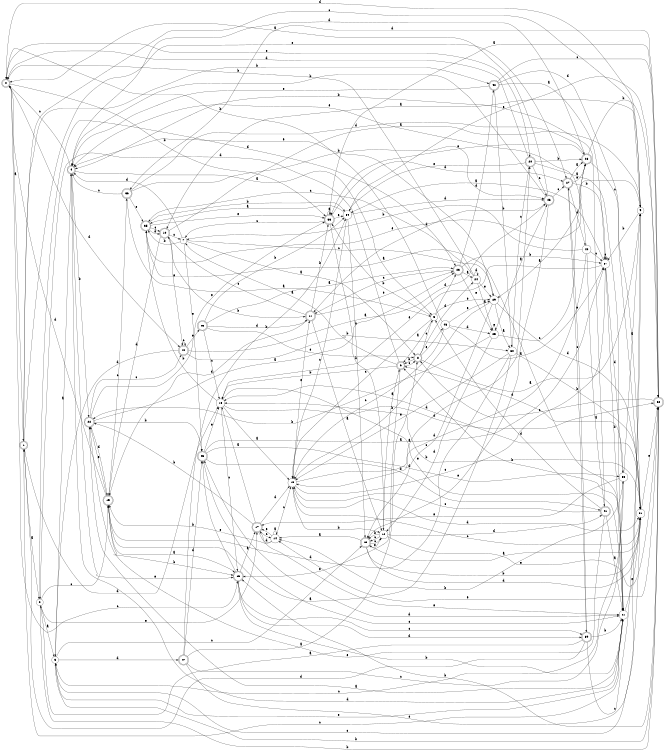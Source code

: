 digraph n39_4 {
__start0 [label="" shape="none"];

rankdir=LR;
size="8,5";

s0 [style="rounded,filled", color="black", fillcolor="white" shape="doublecircle", label="0"];
s1 [style="rounded,filled", color="black", fillcolor="white" shape="doublecircle", label="1"];
s2 [style="filled", color="black", fillcolor="white" shape="circle", label="2"];
s3 [style="filled", color="black", fillcolor="white" shape="circle", label="3"];
s4 [style="rounded,filled", color="black", fillcolor="white" shape="doublecircle", label="4"];
s5 [style="filled", color="black", fillcolor="white" shape="circle", label="5"];
s6 [style="rounded,filled", color="black", fillcolor="white" shape="doublecircle", label="6"];
s7 [style="filled", color="black", fillcolor="white" shape="circle", label="7"];
s8 [style="rounded,filled", color="black", fillcolor="white" shape="doublecircle", label="8"];
s9 [style="filled", color="black", fillcolor="white" shape="circle", label="9"];
s10 [style="rounded,filled", color="black", fillcolor="white" shape="doublecircle", label="10"];
s11 [style="rounded,filled", color="black", fillcolor="white" shape="doublecircle", label="11"];
s12 [style="filled", color="black", fillcolor="white" shape="circle", label="12"];
s13 [style="rounded,filled", color="black", fillcolor="white" shape="doublecircle", label="13"];
s14 [style="filled", color="black", fillcolor="white" shape="circle", label="14"];
s15 [style="rounded,filled", color="black", fillcolor="white" shape="doublecircle", label="15"];
s16 [style="rounded,filled", color="black", fillcolor="white" shape="doublecircle", label="16"];
s17 [style="rounded,filled", color="black", fillcolor="white" shape="doublecircle", label="17"];
s18 [style="filled", color="black", fillcolor="white" shape="circle", label="18"];
s19 [style="filled", color="black", fillcolor="white" shape="circle", label="19"];
s20 [style="rounded,filled", color="black", fillcolor="white" shape="doublecircle", label="20"];
s21 [style="filled", color="black", fillcolor="white" shape="circle", label="21"];
s22 [style="rounded,filled", color="black", fillcolor="white" shape="doublecircle", label="22"];
s23 [style="rounded,filled", color="black", fillcolor="white" shape="doublecircle", label="23"];
s24 [style="filled", color="black", fillcolor="white" shape="circle", label="24"];
s25 [style="filled", color="black", fillcolor="white" shape="circle", label="25"];
s26 [style="rounded,filled", color="black", fillcolor="white" shape="doublecircle", label="26"];
s27 [style="rounded,filled", color="black", fillcolor="white" shape="doublecircle", label="27"];
s28 [style="rounded,filled", color="black", fillcolor="white" shape="doublecircle", label="28"];
s29 [style="filled", color="black", fillcolor="white" shape="circle", label="29"];
s30 [style="filled", color="black", fillcolor="white" shape="circle", label="30"];
s31 [style="filled", color="black", fillcolor="white" shape="circle", label="31"];
s32 [style="rounded,filled", color="black", fillcolor="white" shape="doublecircle", label="32"];
s33 [style="rounded,filled", color="black", fillcolor="white" shape="doublecircle", label="33"];
s34 [style="filled", color="black", fillcolor="white" shape="circle", label="34"];
s35 [style="rounded,filled", color="black", fillcolor="white" shape="doublecircle", label="35"];
s36 [style="rounded,filled", color="black", fillcolor="white" shape="doublecircle", label="36"];
s37 [style="filled", color="black", fillcolor="white" shape="circle", label="37"];
s38 [style="filled", color="black", fillcolor="white" shape="circle", label="38"];
s39 [style="rounded,filled", color="black", fillcolor="white" shape="doublecircle", label="39"];
s40 [style="filled", color="black", fillcolor="white" shape="circle", label="40"];
s41 [style="rounded,filled", color="black", fillcolor="white" shape="doublecircle", label="41"];
s42 [style="rounded,filled", color="black", fillcolor="white" shape="doublecircle", label="42"];
s43 [style="rounded,filled", color="black", fillcolor="white" shape="doublecircle", label="43"];
s44 [style="rounded,filled", color="black", fillcolor="white" shape="doublecircle", label="44"];
s45 [style="rounded,filled", color="black", fillcolor="white" shape="doublecircle", label="45"];
s46 [style="filled", color="black", fillcolor="white" shape="circle", label="46"];
s47 [style="rounded,filled", color="black", fillcolor="white" shape="doublecircle", label="47"];
s0 -> s1 [label="a"];
s0 -> s33 [label="b"];
s0 -> s16 [label="c"];
s0 -> s44 [label="d"];
s0 -> s20 [label="e"];
s1 -> s2 [label="a"];
s1 -> s42 [label="b"];
s1 -> s9 [label="c"];
s1 -> s18 [label="d"];
s1 -> s27 [label="e"];
s2 -> s3 [label="a"];
s2 -> s32 [label="b"];
s2 -> s15 [label="c"];
s2 -> s23 [label="d"];
s2 -> s17 [label="e"];
s3 -> s4 [label="a"];
s3 -> s32 [label="b"];
s3 -> s13 [label="c"];
s3 -> s47 [label="d"];
s3 -> s21 [label="e"];
s4 -> s5 [label="a"];
s4 -> s22 [label="b"];
s4 -> s0 [label="c"];
s4 -> s21 [label="d"];
s4 -> s16 [label="e"];
s5 -> s6 [label="a"];
s5 -> s33 [label="b"];
s5 -> s19 [label="c"];
s5 -> s23 [label="d"];
s5 -> s29 [label="e"];
s6 -> s7 [label="a"];
s6 -> s18 [label="b"];
s6 -> s8 [label="c"];
s6 -> s2 [label="d"];
s6 -> s16 [label="e"];
s7 -> s8 [label="a"];
s7 -> s35 [label="b"];
s7 -> s29 [label="c"];
s7 -> s4 [label="d"];
s7 -> s43 [label="e"];
s8 -> s9 [label="a"];
s8 -> s6 [label="b"];
s8 -> s5 [label="c"];
s8 -> s24 [label="d"];
s8 -> s46 [label="e"];
s9 -> s10 [label="a"];
s9 -> s37 [label="b"];
s9 -> s3 [label="c"];
s9 -> s0 [label="d"];
s9 -> s35 [label="e"];
s10 -> s9 [label="a"];
s10 -> s11 [label="b"];
s10 -> s7 [label="c"];
s10 -> s15 [label="d"];
s10 -> s44 [label="e"];
s11 -> s12 [label="a"];
s11 -> s33 [label="b"];
s11 -> s10 [label="c"];
s11 -> s15 [label="d"];
s11 -> s23 [label="e"];
s12 -> s6 [label="a"];
s12 -> s13 [label="b"];
s12 -> s13 [label="c"];
s12 -> s41 [label="d"];
s12 -> s32 [label="e"];
s13 -> s14 [label="a"];
s13 -> s31 [label="b"];
s13 -> s12 [label="c"];
s13 -> s31 [label="d"];
s13 -> s12 [label="e"];
s14 -> s14 [label="a"];
s14 -> s15 [label="b"];
s14 -> s19 [label="c"];
s14 -> s17 [label="d"];
s14 -> s17 [label="e"];
s15 -> s16 [label="a"];
s15 -> s16 [label="b"];
s15 -> s36 [label="c"];
s15 -> s0 [label="d"];
s15 -> s22 [label="e"];
s16 -> s17 [label="a"];
s16 -> s21 [label="b"];
s16 -> s39 [label="c"];
s16 -> s39 [label="d"];
s16 -> s43 [label="e"];
s17 -> s18 [label="a"];
s17 -> s22 [label="b"];
s17 -> s14 [label="c"];
s17 -> s19 [label="d"];
s17 -> s21 [label="e"];
s18 -> s19 [label="a"];
s18 -> s35 [label="b"];
s18 -> s16 [label="c"];
s18 -> s32 [label="d"];
s18 -> s21 [label="e"];
s19 -> s20 [label="a"];
s19 -> s12 [label="b"];
s19 -> s37 [label="c"];
s19 -> s31 [label="d"];
s19 -> s11 [label="e"];
s20 -> s21 [label="a"];
s20 -> s28 [label="b"];
s20 -> s26 [label="c"];
s20 -> s0 [label="d"];
s20 -> s34 [label="e"];
s21 -> s22 [label="a"];
s21 -> s6 [label="b"];
s21 -> s1 [label="c"];
s21 -> s43 [label="d"];
s21 -> s31 [label="e"];
s22 -> s23 [label="a"];
s22 -> s43 [label="b"];
s22 -> s44 [label="c"];
s22 -> s15 [label="d"];
s22 -> s33 [label="e"];
s23 -> s24 [label="a"];
s23 -> s37 [label="b"];
s23 -> s11 [label="c"];
s23 -> s42 [label="d"];
s23 -> s25 [label="e"];
s24 -> s25 [label="a"];
s24 -> s0 [label="b"];
s24 -> s35 [label="c"];
s24 -> s24 [label="d"];
s24 -> s29 [label="e"];
s25 -> s26 [label="a"];
s25 -> s22 [label="b"];
s25 -> s28 [label="c"];
s25 -> s12 [label="d"];
s25 -> s25 [label="e"];
s26 -> s0 [label="a"];
s26 -> s4 [label="b"];
s26 -> s27 [label="c"];
s26 -> s11 [label="d"];
s26 -> s13 [label="e"];
s27 -> s28 [label="a"];
s27 -> s37 [label="b"];
s27 -> s39 [label="c"];
s27 -> s40 [label="d"];
s27 -> s28 [label="e"];
s28 -> s29 [label="a"];
s28 -> s32 [label="b"];
s28 -> s31 [label="c"];
s28 -> s4 [label="d"];
s28 -> s33 [label="e"];
s29 -> s30 [label="a"];
s29 -> s19 [label="b"];
s29 -> s13 [label="c"];
s29 -> s31 [label="d"];
s29 -> s4 [label="e"];
s30 -> s15 [label="a"];
s30 -> s31 [label="b"];
s30 -> s20 [label="c"];
s30 -> s15 [label="d"];
s30 -> s19 [label="e"];
s31 -> s13 [label="a"];
s31 -> s18 [label="b"];
s31 -> s19 [label="c"];
s31 -> s18 [label="d"];
s31 -> s32 [label="e"];
s32 -> s33 [label="a"];
s32 -> s16 [label="b"];
s32 -> s8 [label="c"];
s32 -> s36 [label="d"];
s32 -> s14 [label="e"];
s33 -> s33 [label="a"];
s33 -> s12 [label="b"];
s33 -> s7 [label="c"];
s33 -> s27 [label="d"];
s33 -> s34 [label="e"];
s34 -> s35 [label="a"];
s34 -> s13 [label="b"];
s34 -> s19 [label="c"];
s34 -> s26 [label="d"];
s34 -> s32 [label="e"];
s35 -> s21 [label="a"];
s35 -> s34 [label="b"];
s35 -> s10 [label="c"];
s35 -> s10 [label="d"];
s35 -> s33 [label="e"];
s36 -> s5 [label="a"];
s36 -> s26 [label="b"];
s36 -> s4 [label="c"];
s36 -> s28 [label="d"];
s36 -> s35 [label="e"];
s37 -> s34 [label="a"];
s37 -> s21 [label="b"];
s37 -> s37 [label="c"];
s37 -> s38 [label="d"];
s37 -> s18 [label="e"];
s38 -> s9 [label="a"];
s38 -> s14 [label="b"];
s38 -> s3 [label="c"];
s38 -> s6 [label="d"];
s38 -> s17 [label="e"];
s39 -> s2 [label="a"];
s39 -> s21 [label="b"];
s39 -> s9 [label="c"];
s39 -> s1 [label="d"];
s39 -> s27 [label="e"];
s40 -> s41 [label="a"];
s40 -> s7 [label="b"];
s40 -> s37 [label="c"];
s40 -> s19 [label="d"];
s40 -> s4 [label="e"];
s41 -> s21 [label="a"];
s41 -> s4 [label="b"];
s41 -> s19 [label="c"];
s41 -> s5 [label="d"];
s41 -> s22 [label="e"];
s42 -> s37 [label="a"];
s42 -> s30 [label="b"];
s42 -> s32 [label="c"];
s42 -> s31 [label="d"];
s42 -> s4 [label="e"];
s43 -> s37 [label="a"];
s43 -> s41 [label="b"];
s43 -> s21 [label="c"];
s43 -> s38 [label="d"];
s43 -> s18 [label="e"];
s44 -> s26 [label="a"];
s44 -> s30 [label="b"];
s44 -> s44 [label="c"];
s44 -> s3 [label="d"];
s44 -> s45 [label="e"];
s45 -> s23 [label="a"];
s45 -> s34 [label="b"];
s45 -> s18 [label="c"];
s45 -> s11 [label="d"];
s45 -> s8 [label="e"];
s46 -> s37 [label="a"];
s46 -> s0 [label="b"];
s46 -> s19 [label="c"];
s46 -> s25 [label="d"];
s46 -> s29 [label="e"];
s47 -> s8 [label="a"];
s47 -> s34 [label="b"];
s47 -> s38 [label="c"];
s47 -> s43 [label="d"];
s47 -> s31 [label="e"];

}